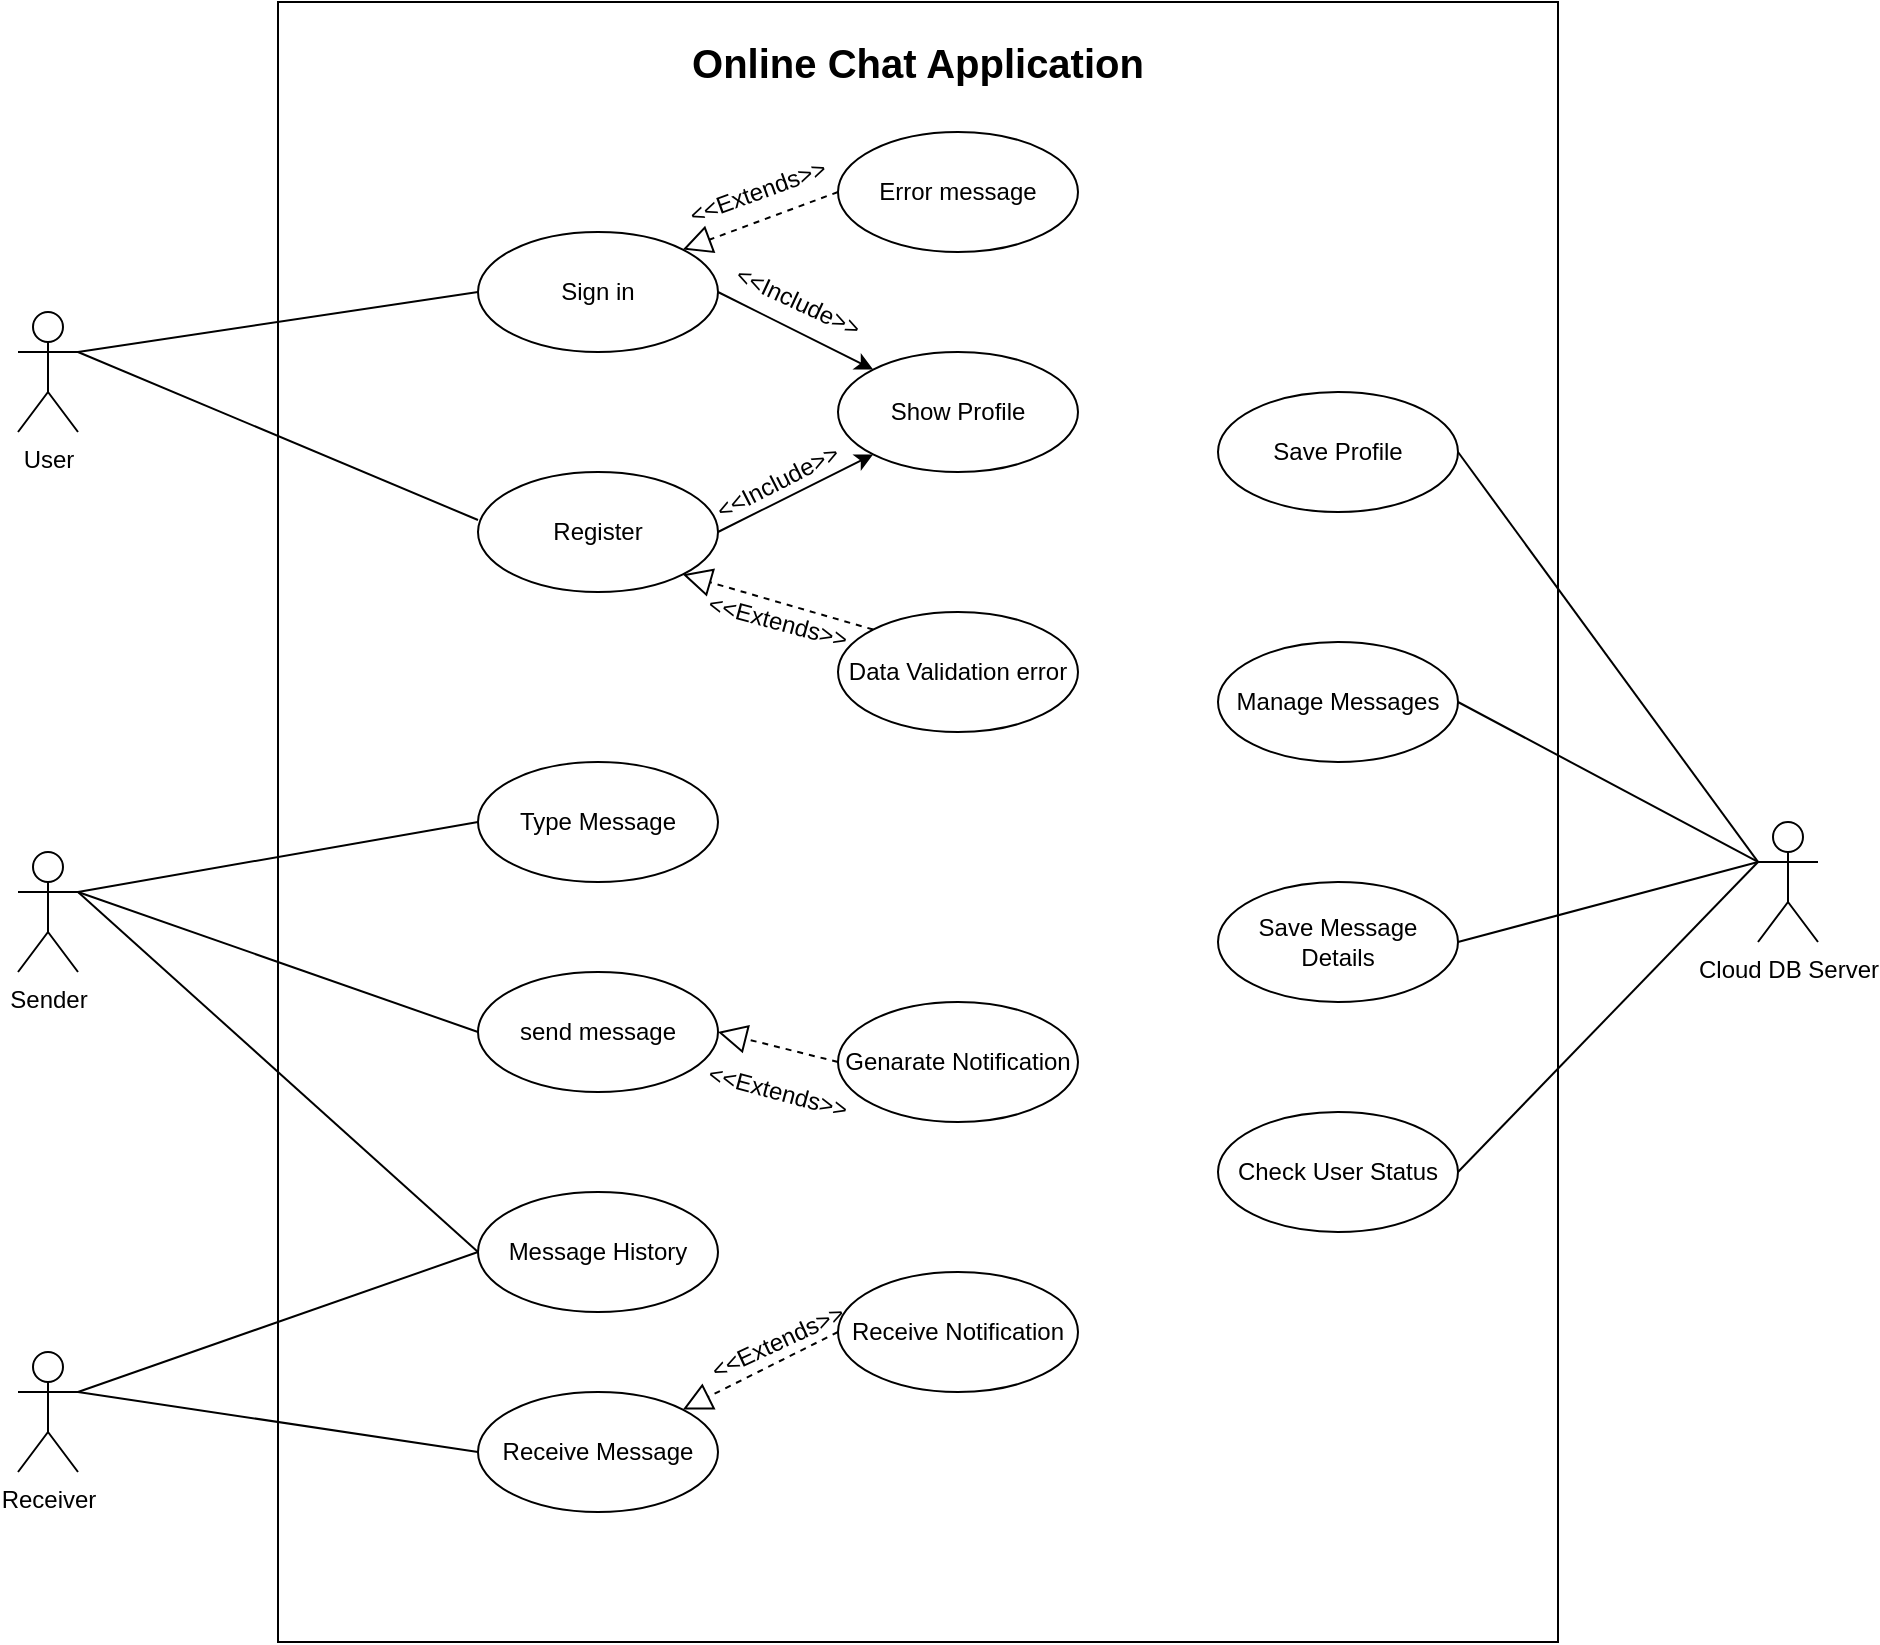 <mxfile version="20.8.16" type="device"><diagram name="Page-1" id="BwNCgTeNYa2RWBcRXr-Q"><mxGraphModel dx="1178" dy="798" grid="1" gridSize="10" guides="1" tooltips="1" connect="1" arrows="1" fold="1" page="1" pageScale="1" pageWidth="1100" pageHeight="850" math="0" shadow="0"><root><mxCell id="0"/><mxCell id="1" parent="0"/><mxCell id="c0Vh5vkfR1Bo2vmg4izz-1" value="User" style="shape=umlActor;verticalLabelPosition=bottom;verticalAlign=top;html=1;" parent="1" vertex="1"><mxGeometry x="140" y="170" width="30" height="60" as="geometry"/></mxCell><mxCell id="c0Vh5vkfR1Bo2vmg4izz-2" value="Sender" style="shape=umlActor;verticalLabelPosition=bottom;verticalAlign=top;html=1;" parent="1" vertex="1"><mxGeometry x="140" y="440" width="30" height="60" as="geometry"/></mxCell><mxCell id="c0Vh5vkfR1Bo2vmg4izz-3" value="Receiver" style="shape=umlActor;verticalLabelPosition=bottom;verticalAlign=top;html=1;" parent="1" vertex="1"><mxGeometry x="140" y="690" width="30" height="60" as="geometry"/></mxCell><mxCell id="c0Vh5vkfR1Bo2vmg4izz-6" value="Sign in" style="ellipse;whiteSpace=wrap;html=1;" parent="1" vertex="1"><mxGeometry x="370" y="130" width="120" height="60" as="geometry"/></mxCell><mxCell id="1Bb1QAYJW4Cby4sf0GNh-1" value="Register" style="ellipse;whiteSpace=wrap;html=1;" vertex="1" parent="1"><mxGeometry x="370" y="250" width="120" height="60" as="geometry"/></mxCell><mxCell id="1Bb1QAYJW4Cby4sf0GNh-2" value="" style="endArrow=none;html=1;rounded=0;exitX=0;exitY=0.5;exitDx=0;exitDy=0;entryX=1;entryY=0.333;entryDx=0;entryDy=0;entryPerimeter=0;" edge="1" parent="1" source="c0Vh5vkfR1Bo2vmg4izz-6" target="c0Vh5vkfR1Bo2vmg4izz-1"><mxGeometry width="50" height="50" relative="1" as="geometry"><mxPoint x="520" y="440" as="sourcePoint"/><mxPoint x="200" y="180" as="targetPoint"/></mxGeometry></mxCell><mxCell id="1Bb1QAYJW4Cby4sf0GNh-3" value="" style="endArrow=none;html=1;rounded=0;exitX=0;exitY=0.4;exitDx=0;exitDy=0;exitPerimeter=0;entryX=1;entryY=0.333;entryDx=0;entryDy=0;entryPerimeter=0;" edge="1" parent="1" source="1Bb1QAYJW4Cby4sf0GNh-1" target="c0Vh5vkfR1Bo2vmg4izz-1"><mxGeometry width="50" height="50" relative="1" as="geometry"><mxPoint x="770" y="260" as="sourcePoint"/><mxPoint x="220" y="210" as="targetPoint"/></mxGeometry></mxCell><mxCell id="1Bb1QAYJW4Cby4sf0GNh-5" value="Error message" style="ellipse;whiteSpace=wrap;html=1;" vertex="1" parent="1"><mxGeometry x="550" y="80" width="120" height="60" as="geometry"/></mxCell><mxCell id="1Bb1QAYJW4Cby4sf0GNh-6" value="Data Validation error" style="ellipse;whiteSpace=wrap;html=1;" vertex="1" parent="1"><mxGeometry x="550" y="320" width="120" height="60" as="geometry"/></mxCell><mxCell id="1Bb1QAYJW4Cby4sf0GNh-7" value="Show Profile" style="ellipse;whiteSpace=wrap;html=1;" vertex="1" parent="1"><mxGeometry x="550" y="190" width="120" height="60" as="geometry"/></mxCell><mxCell id="1Bb1QAYJW4Cby4sf0GNh-9" value="Type Message" style="ellipse;whiteSpace=wrap;html=1;" vertex="1" parent="1"><mxGeometry x="370" y="395" width="120" height="60" as="geometry"/></mxCell><mxCell id="1Bb1QAYJW4Cby4sf0GNh-10" value="send message" style="ellipse;whiteSpace=wrap;html=1;" vertex="1" parent="1"><mxGeometry x="370" y="500" width="120" height="60" as="geometry"/></mxCell><mxCell id="1Bb1QAYJW4Cby4sf0GNh-11" value="Message History" style="ellipse;whiteSpace=wrap;html=1;" vertex="1" parent="1"><mxGeometry x="370" y="610" width="120" height="60" as="geometry"/></mxCell><mxCell id="1Bb1QAYJW4Cby4sf0GNh-13" value="Receive Message" style="ellipse;whiteSpace=wrap;html=1;" vertex="1" parent="1"><mxGeometry x="370" y="710" width="120" height="60" as="geometry"/></mxCell><mxCell id="1Bb1QAYJW4Cby4sf0GNh-14" value="" style="endArrow=none;html=1;rounded=0;exitX=1;exitY=0.333;exitDx=0;exitDy=0;exitPerimeter=0;entryX=0;entryY=0.5;entryDx=0;entryDy=0;" edge="1" parent="1" source="c0Vh5vkfR1Bo2vmg4izz-2" target="1Bb1QAYJW4Cby4sf0GNh-9"><mxGeometry width="50" height="50" relative="1" as="geometry"><mxPoint x="520" y="440" as="sourcePoint"/><mxPoint x="570" y="390" as="targetPoint"/></mxGeometry></mxCell><mxCell id="1Bb1QAYJW4Cby4sf0GNh-15" value="" style="endArrow=none;html=1;rounded=0;exitX=1;exitY=0.333;exitDx=0;exitDy=0;exitPerimeter=0;entryX=0;entryY=0.5;entryDx=0;entryDy=0;" edge="1" parent="1" source="c0Vh5vkfR1Bo2vmg4izz-2" target="1Bb1QAYJW4Cby4sf0GNh-10"><mxGeometry width="50" height="50" relative="1" as="geometry"><mxPoint x="520" y="440" as="sourcePoint"/><mxPoint x="570" y="390" as="targetPoint"/></mxGeometry></mxCell><mxCell id="1Bb1QAYJW4Cby4sf0GNh-16" value="" style="endArrow=none;html=1;rounded=0;exitX=1;exitY=0.333;exitDx=0;exitDy=0;exitPerimeter=0;entryX=0;entryY=0.5;entryDx=0;entryDy=0;" edge="1" parent="1" source="c0Vh5vkfR1Bo2vmg4izz-2" target="1Bb1QAYJW4Cby4sf0GNh-11"><mxGeometry width="50" height="50" relative="1" as="geometry"><mxPoint x="520" y="440" as="sourcePoint"/><mxPoint x="570" y="390" as="targetPoint"/></mxGeometry></mxCell><mxCell id="1Bb1QAYJW4Cby4sf0GNh-17" value="" style="endArrow=none;html=1;rounded=0;exitX=1;exitY=0.333;exitDx=0;exitDy=0;exitPerimeter=0;entryX=0;entryY=0.5;entryDx=0;entryDy=0;" edge="1" parent="1" source="c0Vh5vkfR1Bo2vmg4izz-3" target="1Bb1QAYJW4Cby4sf0GNh-11"><mxGeometry width="50" height="50" relative="1" as="geometry"><mxPoint x="520" y="440" as="sourcePoint"/><mxPoint x="570" y="390" as="targetPoint"/></mxGeometry></mxCell><mxCell id="1Bb1QAYJW4Cby4sf0GNh-18" value="" style="endArrow=none;html=1;rounded=0;exitX=1;exitY=0.333;exitDx=0;exitDy=0;exitPerimeter=0;entryX=0;entryY=0.5;entryDx=0;entryDy=0;" edge="1" parent="1" source="c0Vh5vkfR1Bo2vmg4izz-3" target="1Bb1QAYJW4Cby4sf0GNh-13"><mxGeometry width="50" height="50" relative="1" as="geometry"><mxPoint x="520" y="440" as="sourcePoint"/><mxPoint x="570" y="390" as="targetPoint"/></mxGeometry></mxCell><mxCell id="1Bb1QAYJW4Cby4sf0GNh-19" value="Receive Notification" style="ellipse;whiteSpace=wrap;html=1;" vertex="1" parent="1"><mxGeometry x="550" y="650" width="120" height="60" as="geometry"/></mxCell><mxCell id="1Bb1QAYJW4Cby4sf0GNh-20" value="Cloud DB Server" style="shape=umlActor;verticalLabelPosition=bottom;verticalAlign=top;html=1;outlineConnect=0;" vertex="1" parent="1"><mxGeometry x="1010" y="425" width="30" height="60" as="geometry"/></mxCell><mxCell id="1Bb1QAYJW4Cby4sf0GNh-21" value="Save Profile" style="ellipse;whiteSpace=wrap;html=1;" vertex="1" parent="1"><mxGeometry x="740" y="210" width="120" height="60" as="geometry"/></mxCell><mxCell id="1Bb1QAYJW4Cby4sf0GNh-22" value="Manage Messages" style="ellipse;whiteSpace=wrap;html=1;" vertex="1" parent="1"><mxGeometry x="740" y="335" width="120" height="60" as="geometry"/></mxCell><mxCell id="1Bb1QAYJW4Cby4sf0GNh-23" value="Save Message Details" style="ellipse;whiteSpace=wrap;html=1;" vertex="1" parent="1"><mxGeometry x="740" y="455" width="120" height="60" as="geometry"/></mxCell><mxCell id="1Bb1QAYJW4Cby4sf0GNh-24" value="Check User Status" style="ellipse;whiteSpace=wrap;html=1;" vertex="1" parent="1"><mxGeometry x="740" y="570" width="120" height="60" as="geometry"/></mxCell><mxCell id="1Bb1QAYJW4Cby4sf0GNh-25" value="Genarate Notification" style="ellipse;whiteSpace=wrap;html=1;" vertex="1" parent="1"><mxGeometry x="550" y="515" width="120" height="60" as="geometry"/></mxCell><mxCell id="1Bb1QAYJW4Cby4sf0GNh-26" value="" style="endArrow=none;html=1;rounded=0;entryX=1;entryY=0.5;entryDx=0;entryDy=0;exitX=0;exitY=0.333;exitDx=0;exitDy=0;exitPerimeter=0;" edge="1" parent="1" source="1Bb1QAYJW4Cby4sf0GNh-20" target="1Bb1QAYJW4Cby4sf0GNh-21"><mxGeometry width="50" height="50" relative="1" as="geometry"><mxPoint x="520" y="430" as="sourcePoint"/><mxPoint x="570" y="380" as="targetPoint"/></mxGeometry></mxCell><mxCell id="1Bb1QAYJW4Cby4sf0GNh-29" value="" style="endArrow=none;html=1;rounded=0;entryX=1;entryY=0.5;entryDx=0;entryDy=0;exitX=0;exitY=0.333;exitDx=0;exitDy=0;exitPerimeter=0;" edge="1" parent="1" source="1Bb1QAYJW4Cby4sf0GNh-20" target="1Bb1QAYJW4Cby4sf0GNh-22"><mxGeometry width="50" height="50" relative="1" as="geometry"><mxPoint x="520" y="430" as="sourcePoint"/><mxPoint x="570" y="380" as="targetPoint"/></mxGeometry></mxCell><mxCell id="1Bb1QAYJW4Cby4sf0GNh-30" value="" style="endArrow=none;html=1;rounded=0;exitX=1;exitY=0.5;exitDx=0;exitDy=0;entryX=0;entryY=0.333;entryDx=0;entryDy=0;entryPerimeter=0;" edge="1" parent="1" source="1Bb1QAYJW4Cby4sf0GNh-23" target="1Bb1QAYJW4Cby4sf0GNh-20"><mxGeometry width="50" height="50" relative="1" as="geometry"><mxPoint x="520" y="430" as="sourcePoint"/><mxPoint x="570" y="380" as="targetPoint"/></mxGeometry></mxCell><mxCell id="1Bb1QAYJW4Cby4sf0GNh-31" value="" style="endArrow=none;html=1;rounded=0;exitX=0;exitY=0.333;exitDx=0;exitDy=0;exitPerimeter=0;entryX=1;entryY=0.5;entryDx=0;entryDy=0;" edge="1" parent="1" source="1Bb1QAYJW4Cby4sf0GNh-20" target="1Bb1QAYJW4Cby4sf0GNh-24"><mxGeometry width="50" height="50" relative="1" as="geometry"><mxPoint x="520" y="430" as="sourcePoint"/><mxPoint x="570" y="380" as="targetPoint"/></mxGeometry></mxCell><mxCell id="1Bb1QAYJW4Cby4sf0GNh-33" value="" style="endArrow=block;dashed=1;endFill=0;endSize=12;html=1;rounded=0;exitX=0;exitY=0.5;exitDx=0;exitDy=0;entryX=1;entryY=0;entryDx=0;entryDy=0;" edge="1" parent="1" source="1Bb1QAYJW4Cby4sf0GNh-5" target="c0Vh5vkfR1Bo2vmg4izz-6"><mxGeometry width="160" relative="1" as="geometry"><mxPoint x="470" y="400" as="sourcePoint"/><mxPoint x="630" y="400" as="targetPoint"/></mxGeometry></mxCell><mxCell id="1Bb1QAYJW4Cby4sf0GNh-34" value="&amp;lt;&amp;lt;Extends&amp;gt;&amp;gt;" style="text;html=1;strokeColor=none;fillColor=none;align=center;verticalAlign=middle;whiteSpace=wrap;rounded=0;rotation=-20;" vertex="1" parent="1"><mxGeometry x="480" y="95" width="60" height="30" as="geometry"/></mxCell><mxCell id="1Bb1QAYJW4Cby4sf0GNh-35" value="" style="endArrow=classic;html=1;rounded=0;exitX=1;exitY=0.5;exitDx=0;exitDy=0;entryX=0;entryY=0;entryDx=0;entryDy=0;" edge="1" parent="1" source="c0Vh5vkfR1Bo2vmg4izz-6" target="1Bb1QAYJW4Cby4sf0GNh-7"><mxGeometry width="50" height="50" relative="1" as="geometry"><mxPoint x="520" y="430" as="sourcePoint"/><mxPoint x="570" y="380" as="targetPoint"/></mxGeometry></mxCell><mxCell id="1Bb1QAYJW4Cby4sf0GNh-36" value="&amp;lt;&amp;lt;Include&amp;gt;&amp;gt;" style="text;html=1;strokeColor=none;fillColor=none;align=center;verticalAlign=middle;whiteSpace=wrap;rounded=0;rotation=25;" vertex="1" parent="1"><mxGeometry x="500" y="150" width="60" height="30" as="geometry"/></mxCell><mxCell id="1Bb1QAYJW4Cby4sf0GNh-37" value="" style="endArrow=classic;html=1;rounded=0;exitX=1;exitY=0.5;exitDx=0;exitDy=0;entryX=0;entryY=1;entryDx=0;entryDy=0;" edge="1" parent="1" source="1Bb1QAYJW4Cby4sf0GNh-1" target="1Bb1QAYJW4Cby4sf0GNh-7"><mxGeometry width="50" height="50" relative="1" as="geometry"><mxPoint x="500" y="170" as="sourcePoint"/><mxPoint x="577.574" y="208.787" as="targetPoint"/></mxGeometry></mxCell><mxCell id="1Bb1QAYJW4Cby4sf0GNh-38" value="&amp;lt;&amp;lt;Include&amp;gt;&amp;gt;" style="text;html=1;strokeColor=none;fillColor=none;align=center;verticalAlign=middle;whiteSpace=wrap;rounded=0;rotation=-27;" vertex="1" parent="1"><mxGeometry x="490" y="240" width="60" height="30" as="geometry"/></mxCell><mxCell id="1Bb1QAYJW4Cby4sf0GNh-39" value="" style="endArrow=block;dashed=1;endFill=0;endSize=12;html=1;rounded=0;exitX=0;exitY=0;exitDx=0;exitDy=0;entryX=1;entryY=1;entryDx=0;entryDy=0;" edge="1" parent="1" source="1Bb1QAYJW4Cby4sf0GNh-6" target="1Bb1QAYJW4Cby4sf0GNh-1"><mxGeometry width="160" relative="1" as="geometry"><mxPoint x="560" y="120" as="sourcePoint"/><mxPoint x="482.426" y="148.787" as="targetPoint"/></mxGeometry></mxCell><mxCell id="1Bb1QAYJW4Cby4sf0GNh-40" value="&amp;lt;&amp;lt;Extends&amp;gt;&amp;gt;" style="text;html=1;strokeColor=none;fillColor=none;align=center;verticalAlign=middle;whiteSpace=wrap;rounded=0;rotation=15;" vertex="1" parent="1"><mxGeometry x="490" y="310" width="60" height="30" as="geometry"/></mxCell><mxCell id="1Bb1QAYJW4Cby4sf0GNh-41" value="" style="endArrow=block;dashed=1;endFill=0;endSize=12;html=1;rounded=0;exitX=0;exitY=0.5;exitDx=0;exitDy=0;entryX=1;entryY=0.5;entryDx=0;entryDy=0;" edge="1" parent="1" source="1Bb1QAYJW4Cby4sf0GNh-25" target="1Bb1QAYJW4Cby4sf0GNh-10"><mxGeometry width="160" relative="1" as="geometry"><mxPoint x="575.144" y="512.577" as="sourcePoint"/><mxPoint x="479.996" y="485.003" as="targetPoint"/></mxGeometry></mxCell><mxCell id="1Bb1QAYJW4Cby4sf0GNh-42" value="&amp;lt;&amp;lt;Extends&amp;gt;&amp;gt;" style="text;html=1;strokeColor=none;fillColor=none;align=center;verticalAlign=middle;whiteSpace=wrap;rounded=0;rotation=15;" vertex="1" parent="1"><mxGeometry x="490" y="545" width="60" height="30" as="geometry"/></mxCell><mxCell id="1Bb1QAYJW4Cby4sf0GNh-43" value="" style="endArrow=block;dashed=1;endFill=0;endSize=12;html=1;rounded=0;exitX=0;exitY=0.5;exitDx=0;exitDy=0;entryX=1;entryY=0;entryDx=0;entryDy=0;" edge="1" parent="1" source="1Bb1QAYJW4Cby4sf0GNh-19" target="1Bb1QAYJW4Cby4sf0GNh-13"><mxGeometry width="160" relative="1" as="geometry"><mxPoint x="585.144" y="738.787" as="sourcePoint"/><mxPoint x="489.996" y="711.213" as="targetPoint"/></mxGeometry></mxCell><mxCell id="1Bb1QAYJW4Cby4sf0GNh-44" value="&amp;lt;&amp;lt;Extends&amp;gt;&amp;gt;" style="text;html=1;strokeColor=none;fillColor=none;align=center;verticalAlign=middle;whiteSpace=wrap;rounded=0;rotation=-25;" vertex="1" parent="1"><mxGeometry x="490" y="670" width="60" height="30" as="geometry"/></mxCell><mxCell id="1Bb1QAYJW4Cby4sf0GNh-49" value="" style="rounded=0;whiteSpace=wrap;html=1;fontSize=20;fillColor=none;" vertex="1" parent="1"><mxGeometry x="270" y="15" width="640" height="820" as="geometry"/></mxCell><mxCell id="1Bb1QAYJW4Cby4sf0GNh-48" value="Online Chat Application" style="text;html=1;strokeColor=none;fillColor=none;align=center;verticalAlign=middle;whiteSpace=wrap;rounded=0;fontSize=20;fontStyle=1" vertex="1" parent="1"><mxGeometry x="440" y="30" width="300" height="30" as="geometry"/></mxCell></root></mxGraphModel></diagram></mxfile>